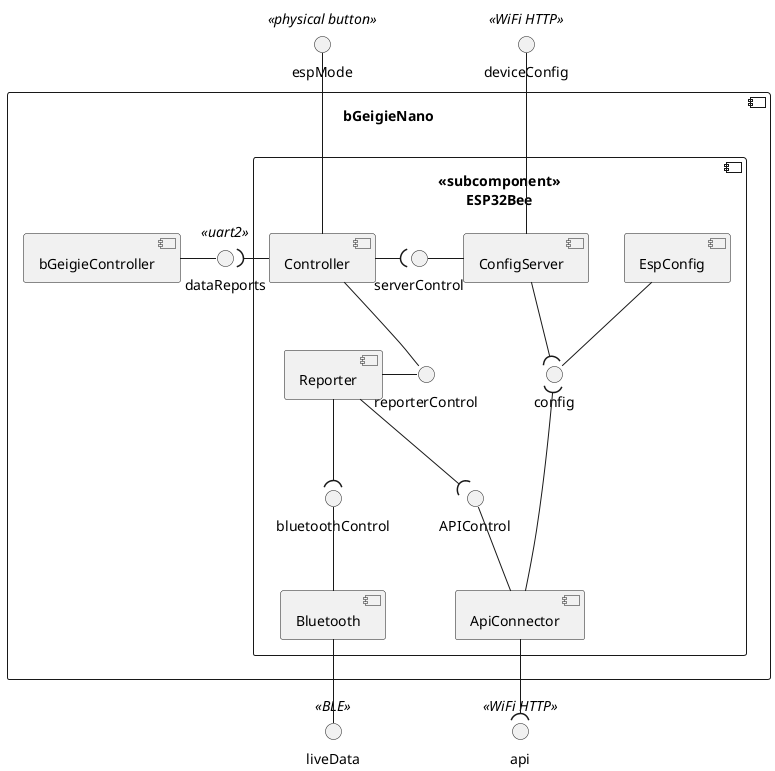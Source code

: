 @startuml

interface espMode<<physical button>>
interface deviceConfig<<WiFi HTTP>>
interface liveData<<BLE>>
interface api<<WiFi HTTP>>

component bGeigieNano\n {
    interface dataReports<<uart2>>
    component bGeigieController

    component <<subcomponent>>\nESP32Bee\n {
        interface IBL as "bluetoothControl"
        interface IAP as "APIControl"
        interface reporterControl
        interface serverControl
        component Controller
        component Reporter
        component ConfigServer
        component ApiConnector
        component Bluetooth
        component EspConfig

        ''' For ordering '''
        ConfigServer -[hidden]> EspConfig
        ''''''

        Controller -( serverControl
        serverControl - ConfigServer
        dataReports )- Controller
        config )-u- ConfigServer
        config -u- EspConfig
        deviceConfig -d- ConfigServer
        espMode -d- Controller
        Controller -d- reporterControl
        Reporter -r- reporterControl
        IBL )-u- Reporter
        IBL -d- Bluetooth
        IAP )-u- Reporter
        IAP -d- ApiConnector
        ApiConnector -u--( config

        liveData -u- Bluetooth
        api )-u- ApiConnector
    }

    bGeigieController - dataReports

}

@enduml